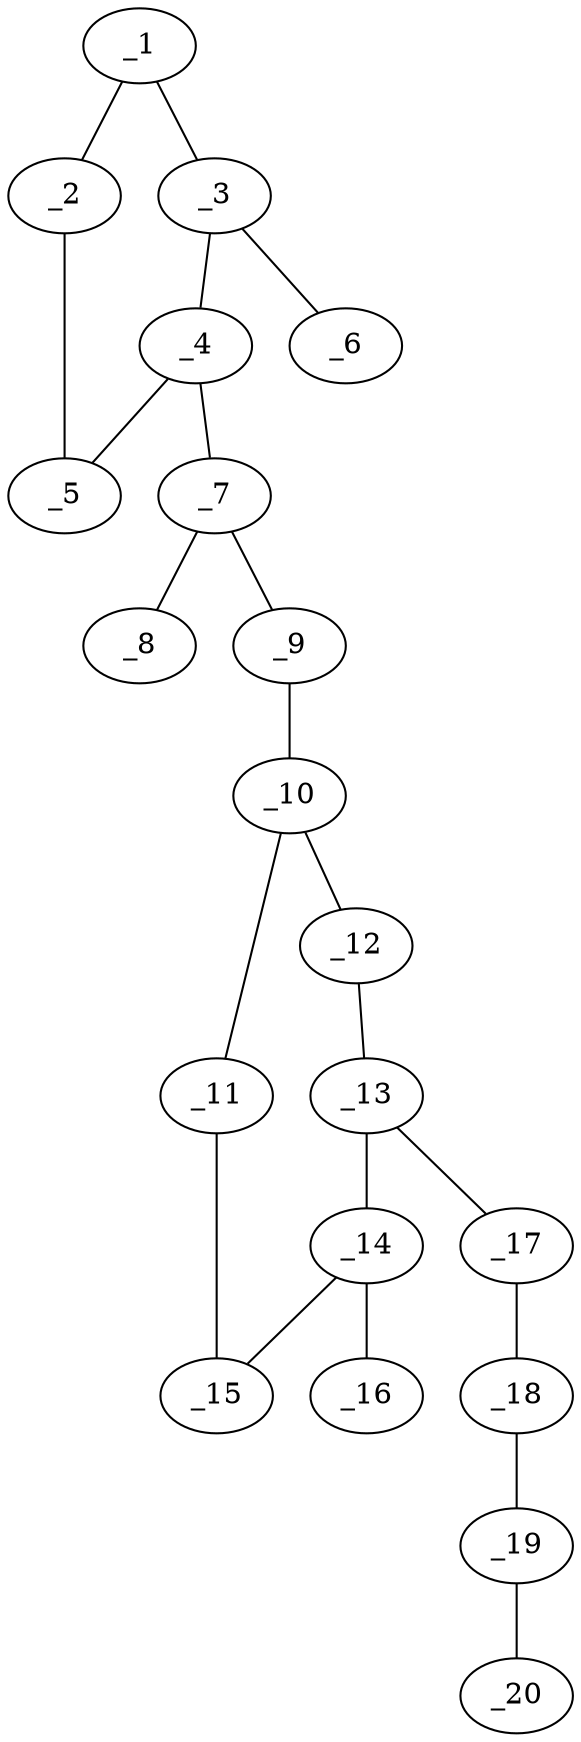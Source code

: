 graph molid646989 {
	_1	 [charge=0,
		chem=1,
		symbol="C  ",
		x="7.9128",
		y="-2.9852"];
	_2	 [charge=0,
		chem=1,
		symbol="C  ",
		x="7.4128",
		y="-3.8512"];
	_1 -- _2	 [valence=2];
	_3	 [charge=0,
		chem=1,
		symbol="C  ",
		x="7.2437",
		y="-2.242"];
	_1 -- _3	 [valence=1];
	_5	 [charge=0,
		chem=5,
		symbol="S  ",
		x="6.4346",
		y="-3.6433"];
	_2 -- _5	 [valence=1];
	_4	 [charge=0,
		chem=1,
		symbol="C  ",
		x="6.3301",
		y="-2.6488"];
	_3 -- _4	 [valence=2];
	_6	 [charge=0,
		chem=1,
		symbol="C  ",
		x="7.4516",
		y="-1.2639"];
	_3 -- _6	 [valence=1];
	_4 -- _5	 [valence=1];
	_7	 [charge=0,
		chem=1,
		symbol="C  ",
		x="5.4641",
		y="-2.1488"];
	_4 -- _7	 [valence=1];
	_8	 [charge=0,
		chem=5,
		symbol="S  ",
		x="4.5981",
		y="-2.6488"];
	_7 -- _8	 [valence=2];
	_9	 [charge=0,
		chem=4,
		symbol="N  ",
		x="5.4641",
		y="-1.1488"];
	_7 -- _9	 [valence=1];
	_10	 [charge=0,
		chem=1,
		symbol="C  ",
		x="4.5981",
		y="-0.6488"];
	_9 -- _10	 [valence=1];
	_11	 [charge=0,
		chem=1,
		symbol="C  ",
		x="3.732",
		y="-1.1488"];
	_10 -- _11	 [valence=1];
	_12	 [charge=0,
		chem=1,
		symbol="C  ",
		x="4.5981",
		y="0.3512"];
	_10 -- _12	 [valence=2];
	_15	 [charge=0,
		chem=1,
		symbol="C  ",
		x="2.866",
		y="-0.6488"];
	_11 -- _15	 [valence=2];
	_13	 [charge=0,
		chem=1,
		symbol="C  ",
		x="3.7321",
		y="0.8512"];
	_12 -- _13	 [valence=1];
	_14	 [charge=0,
		chem=1,
		symbol="C  ",
		x="2.866",
		y="0.3512"];
	_13 -- _14	 [valence=2];
	_17	 [charge=0,
		chem=2,
		symbol="O  ",
		x="3.7321",
		y="1.8512"];
	_13 -- _17	 [valence=1];
	_14 -- _15	 [valence=1];
	_16	 [charge=0,
		chem=7,
		symbol="Cl ",
		x=2,
		y="0.8512"];
	_14 -- _16	 [valence=1];
	_18	 [charge=0,
		chem=1,
		symbol="C  ",
		x="4.5981",
		y="2.3512"];
	_17 -- _18	 [valence=1];
	_19	 [charge=0,
		chem=1,
		symbol="C  ",
		x="4.5981",
		y="3.3512"];
	_18 -- _19	 [valence=1];
	_20	 [charge=0,
		chem=1,
		symbol="C  ",
		x="5.4641",
		y="3.8512"];
	_19 -- _20	 [valence=2];
}
